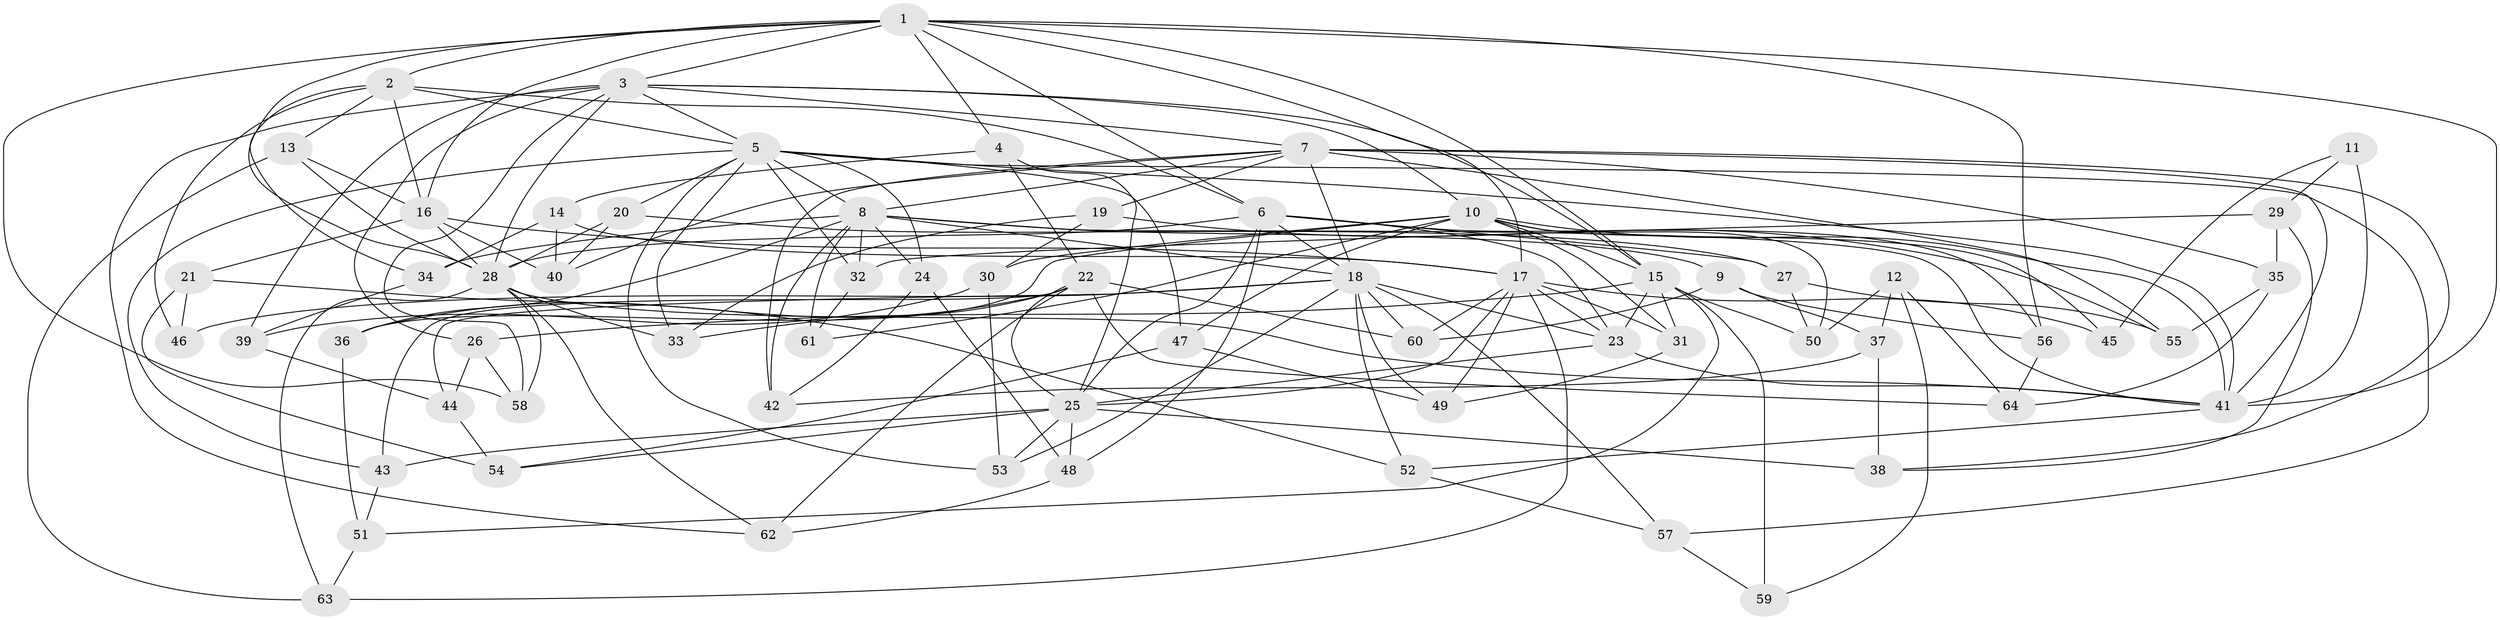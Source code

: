 // original degree distribution, {4: 1.0}
// Generated by graph-tools (version 1.1) at 2025/53/03/04/25 22:53:39]
// undirected, 64 vertices, 172 edges
graph export_dot {
  node [color=gray90,style=filled];
  1;
  2;
  3;
  4;
  5;
  6;
  7;
  8;
  9;
  10;
  11;
  12;
  13;
  14;
  15;
  16;
  17;
  18;
  19;
  20;
  21;
  22;
  23;
  24;
  25;
  26;
  27;
  28;
  29;
  30;
  31;
  32;
  33;
  34;
  35;
  36;
  37;
  38;
  39;
  40;
  41;
  42;
  43;
  44;
  45;
  46;
  47;
  48;
  49;
  50;
  51;
  52;
  53;
  54;
  55;
  56;
  57;
  58;
  59;
  60;
  61;
  62;
  63;
  64;
  1 -- 2 [weight=1.0];
  1 -- 3 [weight=1.0];
  1 -- 4 [weight=1.0];
  1 -- 6 [weight=1.0];
  1 -- 15 [weight=1.0];
  1 -- 16 [weight=2.0];
  1 -- 17 [weight=1.0];
  1 -- 28 [weight=1.0];
  1 -- 41 [weight=1.0];
  1 -- 56 [weight=1.0];
  1 -- 58 [weight=1.0];
  2 -- 5 [weight=1.0];
  2 -- 6 [weight=1.0];
  2 -- 13 [weight=1.0];
  2 -- 16 [weight=2.0];
  2 -- 34 [weight=1.0];
  2 -- 46 [weight=1.0];
  3 -- 5 [weight=1.0];
  3 -- 7 [weight=1.0];
  3 -- 10 [weight=1.0];
  3 -- 15 [weight=2.0];
  3 -- 26 [weight=1.0];
  3 -- 28 [weight=2.0];
  3 -- 39 [weight=1.0];
  3 -- 58 [weight=1.0];
  3 -- 62 [weight=1.0];
  4 -- 14 [weight=1.0];
  4 -- 22 [weight=1.0];
  4 -- 25 [weight=1.0];
  5 -- 8 [weight=1.0];
  5 -- 20 [weight=1.0];
  5 -- 24 [weight=1.0];
  5 -- 32 [weight=1.0];
  5 -- 33 [weight=1.0];
  5 -- 41 [weight=1.0];
  5 -- 43 [weight=1.0];
  5 -- 47 [weight=1.0];
  5 -- 53 [weight=1.0];
  5 -- 57 [weight=1.0];
  6 -- 18 [weight=1.0];
  6 -- 23 [weight=2.0];
  6 -- 25 [weight=3.0];
  6 -- 27 [weight=1.0];
  6 -- 28 [weight=1.0];
  6 -- 48 [weight=1.0];
  6 -- 56 [weight=1.0];
  7 -- 8 [weight=1.0];
  7 -- 18 [weight=1.0];
  7 -- 19 [weight=1.0];
  7 -- 35 [weight=1.0];
  7 -- 38 [weight=1.0];
  7 -- 40 [weight=1.0];
  7 -- 41 [weight=1.0];
  7 -- 42 [weight=1.0];
  7 -- 55 [weight=1.0];
  8 -- 9 [weight=1.0];
  8 -- 18 [weight=1.0];
  8 -- 24 [weight=1.0];
  8 -- 32 [weight=1.0];
  8 -- 34 [weight=1.0];
  8 -- 36 [weight=1.0];
  8 -- 41 [weight=2.0];
  8 -- 42 [weight=1.0];
  8 -- 61 [weight=1.0];
  9 -- 37 [weight=1.0];
  9 -- 56 [weight=1.0];
  9 -- 60 [weight=1.0];
  10 -- 15 [weight=1.0];
  10 -- 30 [weight=1.0];
  10 -- 31 [weight=1.0];
  10 -- 36 [weight=1.0];
  10 -- 41 [weight=2.0];
  10 -- 45 [weight=1.0];
  10 -- 47 [weight=1.0];
  10 -- 50 [weight=1.0];
  10 -- 61 [weight=2.0];
  11 -- 29 [weight=1.0];
  11 -- 41 [weight=2.0];
  11 -- 45 [weight=1.0];
  12 -- 37 [weight=1.0];
  12 -- 50 [weight=1.0];
  12 -- 59 [weight=1.0];
  12 -- 64 [weight=1.0];
  13 -- 16 [weight=1.0];
  13 -- 28 [weight=1.0];
  13 -- 63 [weight=1.0];
  14 -- 17 [weight=1.0];
  14 -- 34 [weight=1.0];
  14 -- 40 [weight=1.0];
  15 -- 23 [weight=2.0];
  15 -- 26 [weight=1.0];
  15 -- 31 [weight=1.0];
  15 -- 50 [weight=1.0];
  15 -- 51 [weight=1.0];
  15 -- 59 [weight=2.0];
  16 -- 17 [weight=2.0];
  16 -- 21 [weight=1.0];
  16 -- 28 [weight=1.0];
  16 -- 40 [weight=1.0];
  17 -- 23 [weight=1.0];
  17 -- 25 [weight=1.0];
  17 -- 31 [weight=1.0];
  17 -- 45 [weight=2.0];
  17 -- 49 [weight=1.0];
  17 -- 60 [weight=1.0];
  17 -- 63 [weight=1.0];
  18 -- 23 [weight=1.0];
  18 -- 44 [weight=1.0];
  18 -- 46 [weight=2.0];
  18 -- 49 [weight=1.0];
  18 -- 52 [weight=1.0];
  18 -- 53 [weight=1.0];
  18 -- 57 [weight=1.0];
  18 -- 60 [weight=1.0];
  19 -- 30 [weight=1.0];
  19 -- 33 [weight=1.0];
  19 -- 55 [weight=1.0];
  20 -- 27 [weight=1.0];
  20 -- 28 [weight=1.0];
  20 -- 40 [weight=1.0];
  21 -- 46 [weight=1.0];
  21 -- 52 [weight=1.0];
  21 -- 54 [weight=1.0];
  22 -- 25 [weight=1.0];
  22 -- 33 [weight=1.0];
  22 -- 36 [weight=1.0];
  22 -- 43 [weight=1.0];
  22 -- 60 [weight=1.0];
  22 -- 62 [weight=1.0];
  22 -- 64 [weight=1.0];
  23 -- 25 [weight=1.0];
  23 -- 41 [weight=1.0];
  24 -- 42 [weight=1.0];
  24 -- 48 [weight=1.0];
  25 -- 38 [weight=1.0];
  25 -- 43 [weight=1.0];
  25 -- 48 [weight=1.0];
  25 -- 53 [weight=1.0];
  25 -- 54 [weight=1.0];
  26 -- 44 [weight=1.0];
  26 -- 58 [weight=1.0];
  27 -- 50 [weight=1.0];
  27 -- 55 [weight=1.0];
  28 -- 33 [weight=1.0];
  28 -- 41 [weight=1.0];
  28 -- 58 [weight=1.0];
  28 -- 62 [weight=1.0];
  28 -- 63 [weight=1.0];
  29 -- 32 [weight=1.0];
  29 -- 35 [weight=1.0];
  29 -- 38 [weight=1.0];
  30 -- 39 [weight=1.0];
  30 -- 53 [weight=1.0];
  31 -- 49 [weight=1.0];
  32 -- 61 [weight=1.0];
  34 -- 39 [weight=1.0];
  35 -- 55 [weight=1.0];
  35 -- 64 [weight=1.0];
  36 -- 51 [weight=1.0];
  37 -- 38 [weight=1.0];
  37 -- 42 [weight=1.0];
  39 -- 44 [weight=1.0];
  41 -- 52 [weight=1.0];
  43 -- 51 [weight=1.0];
  44 -- 54 [weight=1.0];
  47 -- 49 [weight=1.0];
  47 -- 54 [weight=1.0];
  48 -- 62 [weight=1.0];
  51 -- 63 [weight=1.0];
  52 -- 57 [weight=1.0];
  56 -- 64 [weight=1.0];
  57 -- 59 [weight=1.0];
}
